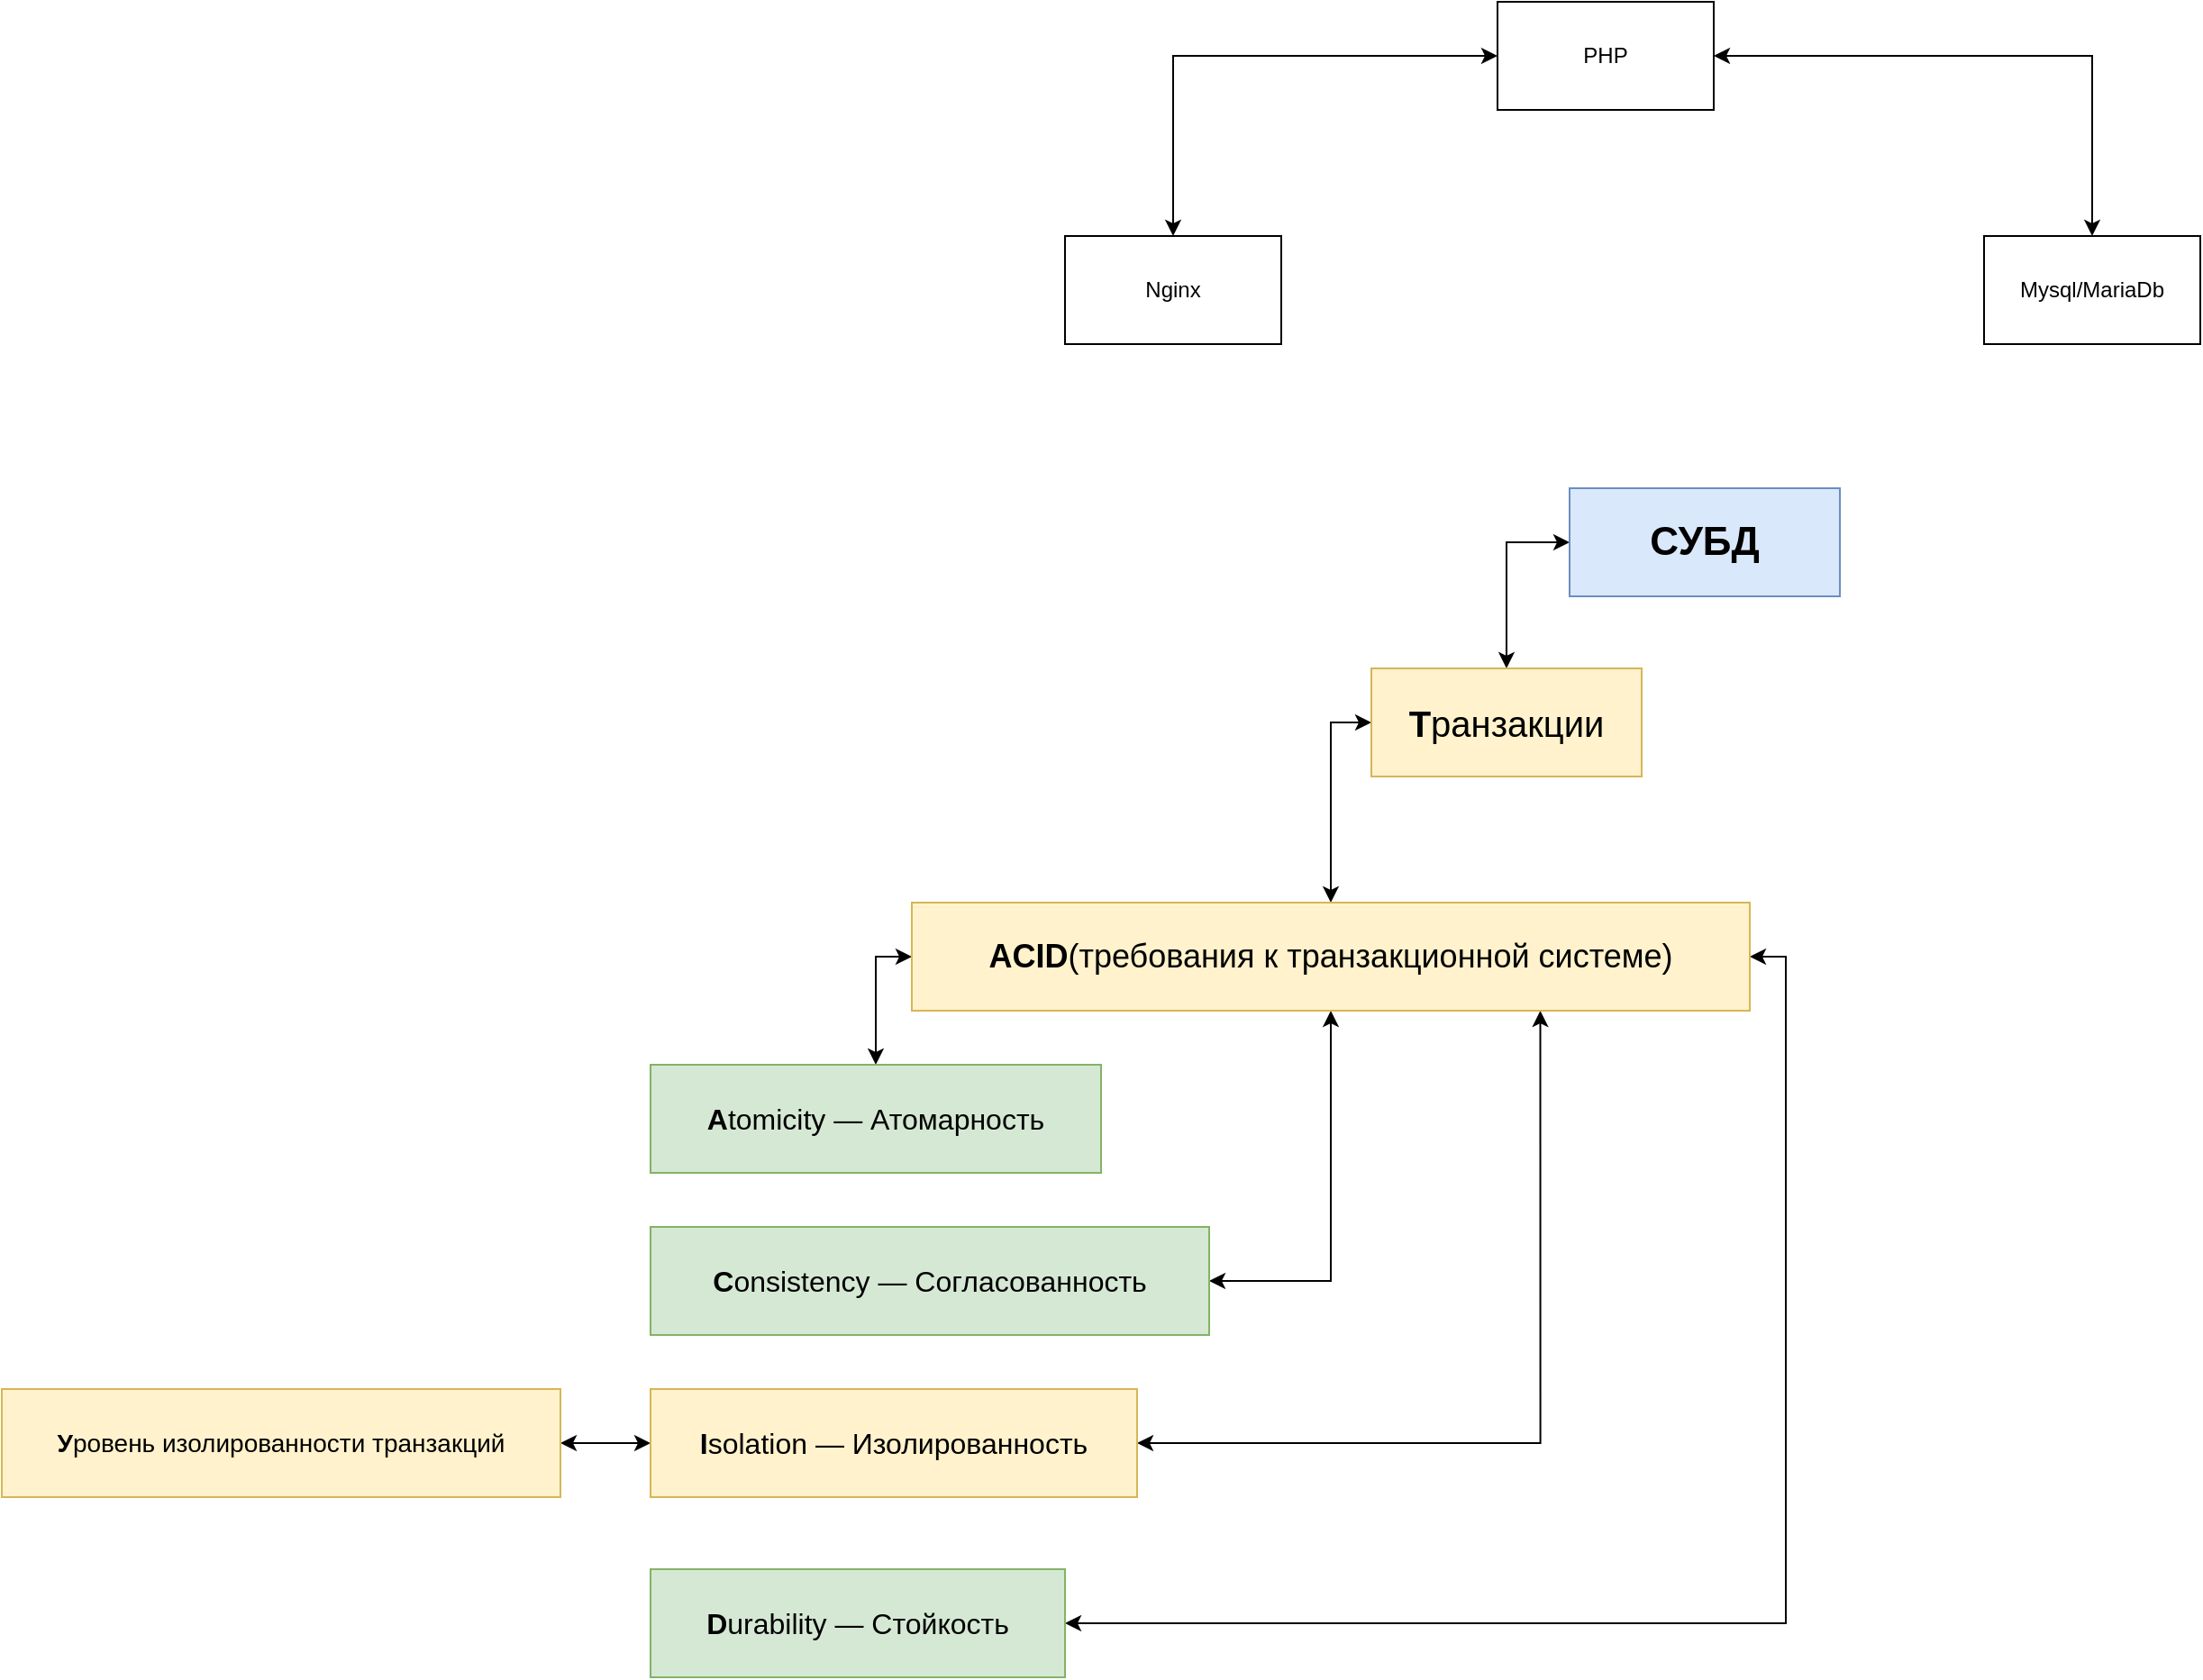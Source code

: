 <mxfile version="14.0.1" type="device"><diagram id="NggEc-Ar5cJxj9IVW6hu" name="Page-1"><mxGraphModel dx="3454" dy="769" grid="1" gridSize="10" guides="1" tooltips="1" connect="1" arrows="1" fold="1" page="1" pageScale="1" pageWidth="2339" pageHeight="3300" math="0" shadow="0"><root><mxCell id="0"/><mxCell id="1" parent="0"/><mxCell id="qfTa_vItfqIzMVQTepIp-4" style="edgeStyle=orthogonalEdgeStyle;rounded=0;orthogonalLoop=1;jettySize=auto;html=1;exitX=0;exitY=0.5;exitDx=0;exitDy=0;entryX=0.5;entryY=0;entryDx=0;entryDy=0;startArrow=classic;startFill=1;" parent="1" source="qfTa_vItfqIzMVQTepIp-1" target="qfTa_vItfqIzMVQTepIp-2" edge="1"><mxGeometry relative="1" as="geometry"/></mxCell><mxCell id="qfTa_vItfqIzMVQTepIp-5" style="edgeStyle=orthogonalEdgeStyle;orthogonalLoop=1;jettySize=auto;html=1;exitX=1;exitY=0.5;exitDx=0;exitDy=0;entryX=0.5;entryY=0;entryDx=0;entryDy=0;rounded=0;startArrow=classic;startFill=1;" parent="1" source="qfTa_vItfqIzMVQTepIp-1" target="qfTa_vItfqIzMVQTepIp-3" edge="1"><mxGeometry relative="1" as="geometry"/></mxCell><mxCell id="qfTa_vItfqIzMVQTepIp-1" value="PHP" style="rounded=0;whiteSpace=wrap;html=1;" parent="1" vertex="1"><mxGeometry x="560" y="190" width="120" height="60" as="geometry"/></mxCell><mxCell id="qfTa_vItfqIzMVQTepIp-2" value="Nginx" style="rounded=0;whiteSpace=wrap;html=1;" parent="1" vertex="1"><mxGeometry x="320" y="320" width="120" height="60" as="geometry"/></mxCell><mxCell id="qfTa_vItfqIzMVQTepIp-3" value="Mysql/MariaDb" style="rounded=0;whiteSpace=wrap;html=1;" parent="1" vertex="1"><mxGeometry x="830" y="320" width="120" height="60" as="geometry"/></mxCell><mxCell id="whAl2Tg9CzZ1MRHH0cvh-8" style="edgeStyle=orthogonalEdgeStyle;rounded=0;orthogonalLoop=1;jettySize=auto;html=1;exitX=0;exitY=0.5;exitDx=0;exitDy=0;entryX=0.5;entryY=0;entryDx=0;entryDy=0;startArrow=classic;startFill=1;" parent="1" source="whAl2Tg9CzZ1MRHH0cvh-1" target="whAl2Tg9CzZ1MRHH0cvh-2" edge="1"><mxGeometry relative="1" as="geometry"/></mxCell><mxCell id="whAl2Tg9CzZ1MRHH0cvh-1" value="&lt;font style=&quot;font-size: 22px&quot;&gt;&lt;b&gt;СУБД&lt;/b&gt;&lt;/font&gt;" style="rounded=0;whiteSpace=wrap;html=1;fillColor=#dae8fc;strokeColor=#6c8ebf;" parent="1" vertex="1"><mxGeometry x="600" y="460" width="150" height="60" as="geometry"/></mxCell><mxCell id="whAl2Tg9CzZ1MRHH0cvh-9" style="edgeStyle=orthogonalEdgeStyle;rounded=0;orthogonalLoop=1;jettySize=auto;html=1;exitX=0;exitY=0.5;exitDx=0;exitDy=0;entryX=0.5;entryY=0;entryDx=0;entryDy=0;startArrow=classic;startFill=1;" parent="1" source="whAl2Tg9CzZ1MRHH0cvh-2" target="whAl2Tg9CzZ1MRHH0cvh-3" edge="1"><mxGeometry relative="1" as="geometry"/></mxCell><mxCell id="whAl2Tg9CzZ1MRHH0cvh-2" value="&lt;font style=&quot;font-size: 20px&quot;&gt;&lt;b&gt;Т&lt;/b&gt;ранзакции&lt;/font&gt;" style="rounded=0;whiteSpace=wrap;html=1;fillColor=#fff2cc;strokeColor=#d6b656;" parent="1" vertex="1"><mxGeometry x="490" y="560" width="150" height="60" as="geometry"/></mxCell><mxCell id="whAl2Tg9CzZ1MRHH0cvh-16" style="edgeStyle=orthogonalEdgeStyle;rounded=0;orthogonalLoop=1;jettySize=auto;html=1;exitX=0;exitY=0.5;exitDx=0;exitDy=0;entryX=0.5;entryY=0;entryDx=0;entryDy=0;startArrow=classic;startFill=1;" parent="1" source="whAl2Tg9CzZ1MRHH0cvh-3" target="whAl2Tg9CzZ1MRHH0cvh-4" edge="1"><mxGeometry relative="1" as="geometry"/></mxCell><mxCell id="whAl2Tg9CzZ1MRHH0cvh-17" style="edgeStyle=orthogonalEdgeStyle;rounded=0;orthogonalLoop=1;jettySize=auto;html=1;exitX=0.5;exitY=1;exitDx=0;exitDy=0;entryX=1;entryY=0.5;entryDx=0;entryDy=0;startArrow=classic;startFill=1;" parent="1" source="whAl2Tg9CzZ1MRHH0cvh-3" target="whAl2Tg9CzZ1MRHH0cvh-5" edge="1"><mxGeometry relative="1" as="geometry"/></mxCell><mxCell id="whAl2Tg9CzZ1MRHH0cvh-18" style="edgeStyle=orthogonalEdgeStyle;rounded=0;orthogonalLoop=1;jettySize=auto;html=1;exitX=0.75;exitY=1;exitDx=0;exitDy=0;entryX=1;entryY=0.5;entryDx=0;entryDy=0;startArrow=classic;startFill=1;" parent="1" source="whAl2Tg9CzZ1MRHH0cvh-3" target="whAl2Tg9CzZ1MRHH0cvh-6" edge="1"><mxGeometry relative="1" as="geometry"/></mxCell><mxCell id="whAl2Tg9CzZ1MRHH0cvh-19" style="edgeStyle=orthogonalEdgeStyle;rounded=0;orthogonalLoop=1;jettySize=auto;html=1;exitX=1;exitY=0.5;exitDx=0;exitDy=0;entryX=1;entryY=0.5;entryDx=0;entryDy=0;startArrow=classic;startFill=1;" parent="1" source="whAl2Tg9CzZ1MRHH0cvh-3" target="whAl2Tg9CzZ1MRHH0cvh-7" edge="1"><mxGeometry relative="1" as="geometry"/></mxCell><mxCell id="whAl2Tg9CzZ1MRHH0cvh-3" value="&lt;font style=&quot;font-size: 18px&quot;&gt;&lt;b&gt;ACID&lt;/b&gt;(требования к транзакционной системе)&lt;/font&gt;" style="rounded=0;whiteSpace=wrap;html=1;fillColor=#fff2cc;strokeColor=#d6b656;" parent="1" vertex="1"><mxGeometry x="235" y="690" width="465" height="60" as="geometry"/></mxCell><mxCell id="whAl2Tg9CzZ1MRHH0cvh-4" value="&lt;font style=&quot;font-size: 16px&quot;&gt;&lt;b&gt;A&lt;/b&gt;tomicity — Атомарность&lt;/font&gt;" style="rounded=0;whiteSpace=wrap;html=1;fillColor=#d5e8d4;strokeColor=#82b366;" parent="1" vertex="1"><mxGeometry x="90" y="780" width="250" height="60" as="geometry"/></mxCell><mxCell id="whAl2Tg9CzZ1MRHH0cvh-5" value="&lt;font style=&quot;font-size: 16px&quot;&gt;&lt;b&gt;C&lt;/b&gt;onsistency — Согласованность&lt;/font&gt;" style="rounded=0;whiteSpace=wrap;html=1;fillColor=#d5e8d4;strokeColor=#82b366;" parent="1" vertex="1"><mxGeometry x="90" y="870" width="310" height="60" as="geometry"/></mxCell><mxCell id="7k4iFyv6bpZPp1MeBrvw-2" style="edgeStyle=orthogonalEdgeStyle;rounded=0;orthogonalLoop=1;jettySize=auto;html=1;exitX=0;exitY=0.5;exitDx=0;exitDy=0;entryX=1;entryY=0.5;entryDx=0;entryDy=0;startArrow=classic;startFill=1;" edge="1" parent="1" source="whAl2Tg9CzZ1MRHH0cvh-6" target="7k4iFyv6bpZPp1MeBrvw-1"><mxGeometry relative="1" as="geometry"/></mxCell><mxCell id="whAl2Tg9CzZ1MRHH0cvh-6" value="&lt;font style=&quot;font-size: 16px&quot;&gt;&lt;b&gt;I&lt;/b&gt;solation — Изолированность&lt;/font&gt;" style="rounded=0;whiteSpace=wrap;html=1;fillColor=#fff2cc;strokeColor=#d6b656;" parent="1" vertex="1"><mxGeometry x="90" y="960" width="270" height="60" as="geometry"/></mxCell><mxCell id="whAl2Tg9CzZ1MRHH0cvh-7" value="&lt;font style=&quot;font-size: 16px&quot;&gt;&lt;b&gt;D&lt;/b&gt;urability — Стойкость&lt;/font&gt;" style="rounded=0;whiteSpace=wrap;html=1;fillColor=#d5e8d4;strokeColor=#82b366;" parent="1" vertex="1"><mxGeometry x="90" y="1060" width="230" height="60" as="geometry"/></mxCell><mxCell id="7k4iFyv6bpZPp1MeBrvw-1" value="&lt;font style=&quot;font-size: 14px&quot;&gt;&lt;b&gt;У&lt;/b&gt;ровень изолированности транзакций&lt;/font&gt;" style="rounded=0;whiteSpace=wrap;html=1;fillColor=#fff2cc;strokeColor=#d6b656;" vertex="1" parent="1"><mxGeometry x="-270" y="960" width="310" height="60" as="geometry"/></mxCell></root></mxGraphModel></diagram></mxfile>